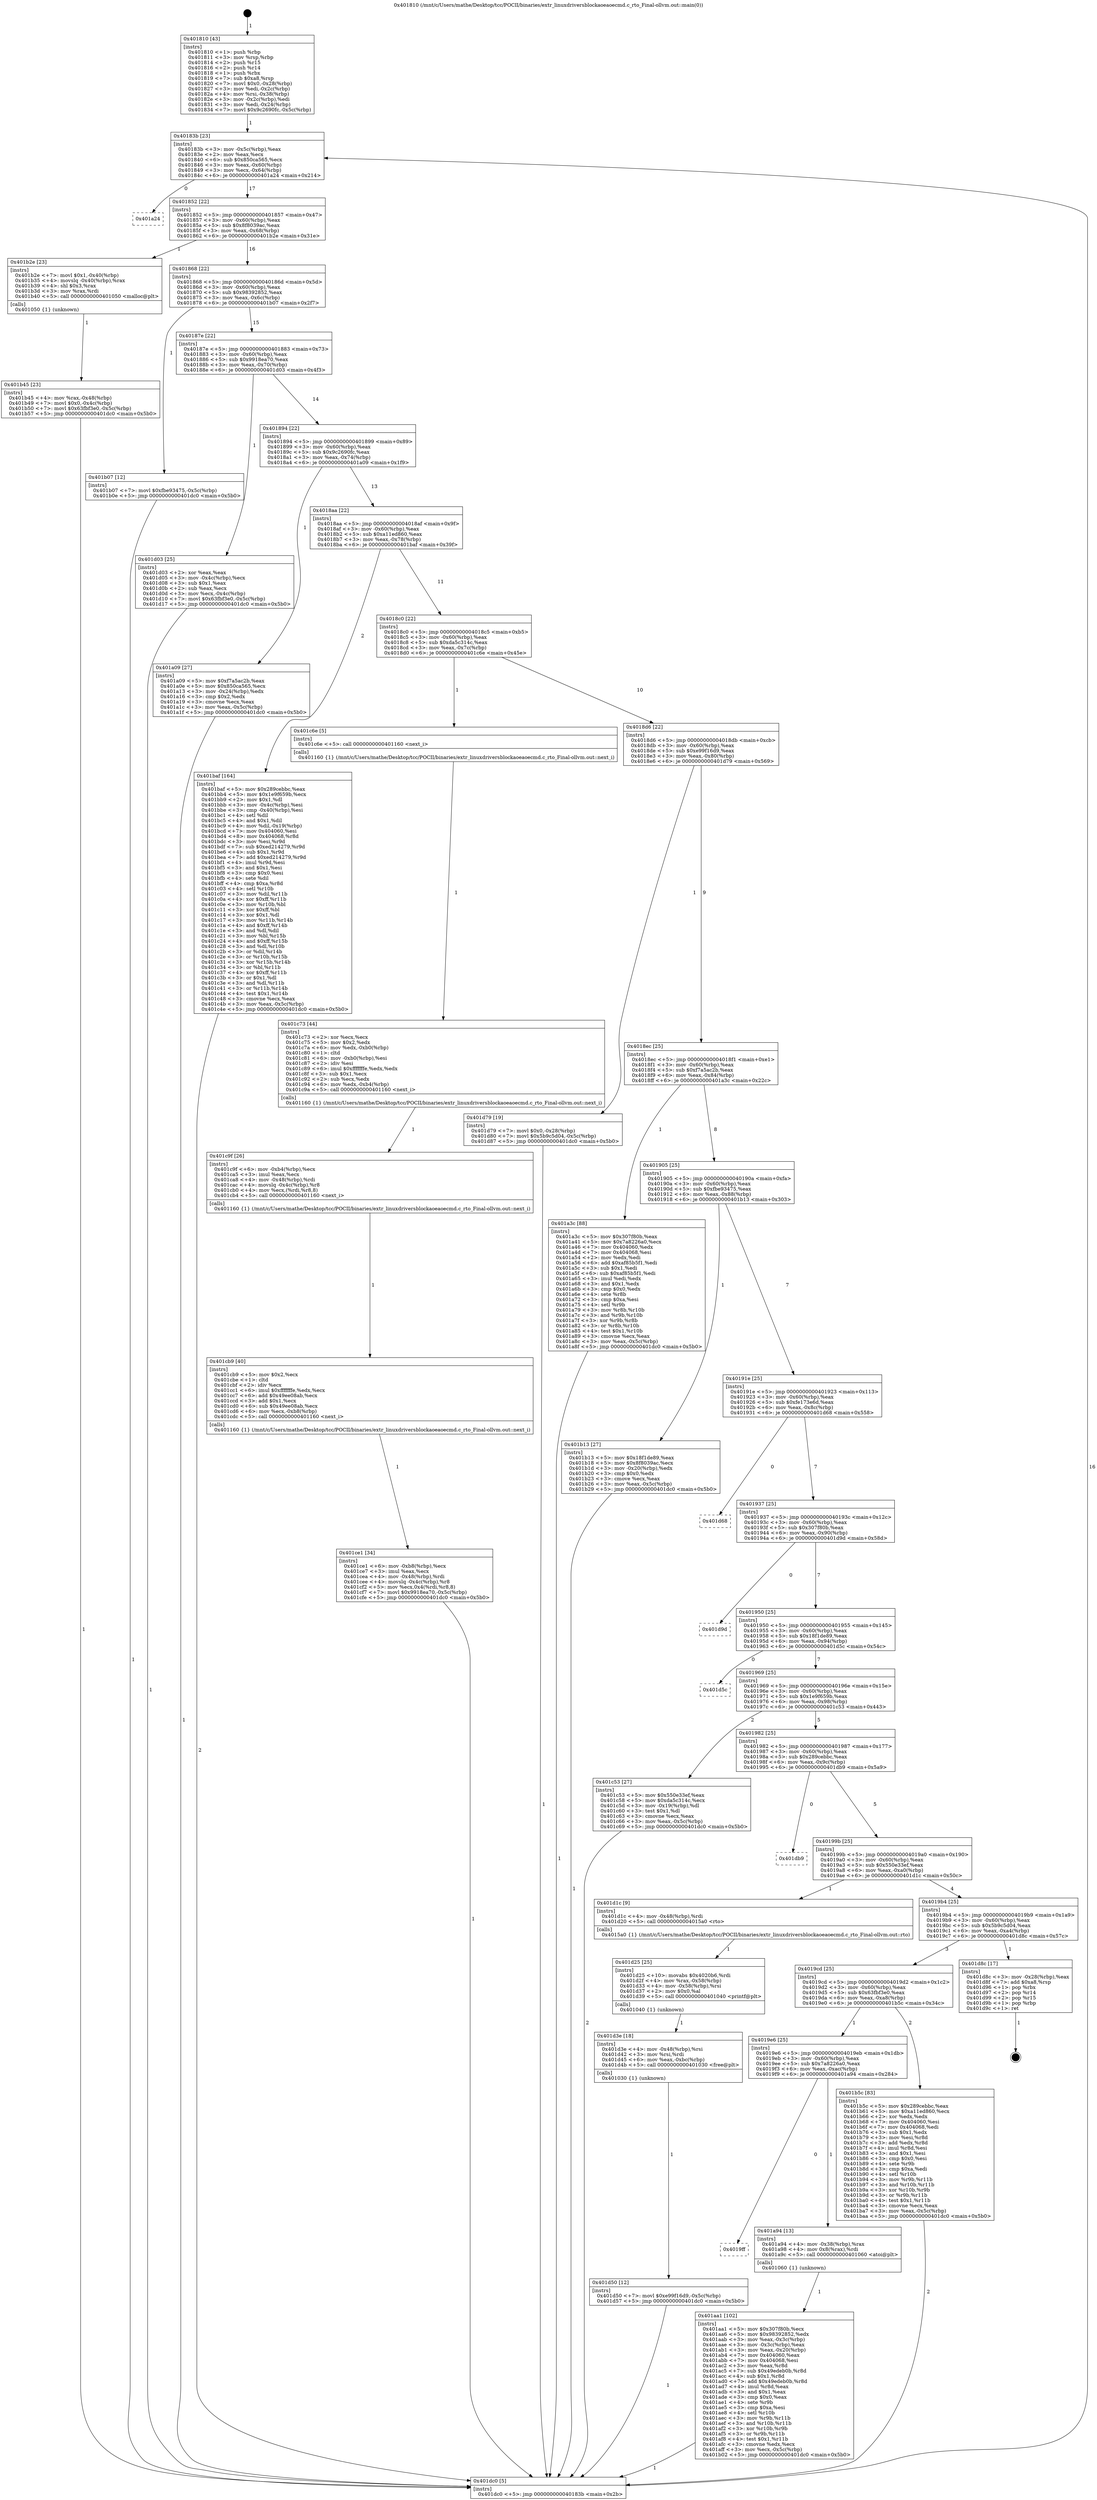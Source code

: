 digraph "0x401810" {
  label = "0x401810 (/mnt/c/Users/mathe/Desktop/tcc/POCII/binaries/extr_linuxdriversblockaoeaoecmd.c_rto_Final-ollvm.out::main(0))"
  labelloc = "t"
  node[shape=record]

  Entry [label="",width=0.3,height=0.3,shape=circle,fillcolor=black,style=filled]
  "0x40183b" [label="{
     0x40183b [23]\l
     | [instrs]\l
     &nbsp;&nbsp;0x40183b \<+3\>: mov -0x5c(%rbp),%eax\l
     &nbsp;&nbsp;0x40183e \<+2\>: mov %eax,%ecx\l
     &nbsp;&nbsp;0x401840 \<+6\>: sub $0x850ca565,%ecx\l
     &nbsp;&nbsp;0x401846 \<+3\>: mov %eax,-0x60(%rbp)\l
     &nbsp;&nbsp;0x401849 \<+3\>: mov %ecx,-0x64(%rbp)\l
     &nbsp;&nbsp;0x40184c \<+6\>: je 0000000000401a24 \<main+0x214\>\l
  }"]
  "0x401a24" [label="{
     0x401a24\l
  }", style=dashed]
  "0x401852" [label="{
     0x401852 [22]\l
     | [instrs]\l
     &nbsp;&nbsp;0x401852 \<+5\>: jmp 0000000000401857 \<main+0x47\>\l
     &nbsp;&nbsp;0x401857 \<+3\>: mov -0x60(%rbp),%eax\l
     &nbsp;&nbsp;0x40185a \<+5\>: sub $0x8f8039ac,%eax\l
     &nbsp;&nbsp;0x40185f \<+3\>: mov %eax,-0x68(%rbp)\l
     &nbsp;&nbsp;0x401862 \<+6\>: je 0000000000401b2e \<main+0x31e\>\l
  }"]
  Exit [label="",width=0.3,height=0.3,shape=circle,fillcolor=black,style=filled,peripheries=2]
  "0x401b2e" [label="{
     0x401b2e [23]\l
     | [instrs]\l
     &nbsp;&nbsp;0x401b2e \<+7\>: movl $0x1,-0x40(%rbp)\l
     &nbsp;&nbsp;0x401b35 \<+4\>: movslq -0x40(%rbp),%rax\l
     &nbsp;&nbsp;0x401b39 \<+4\>: shl $0x3,%rax\l
     &nbsp;&nbsp;0x401b3d \<+3\>: mov %rax,%rdi\l
     &nbsp;&nbsp;0x401b40 \<+5\>: call 0000000000401050 \<malloc@plt\>\l
     | [calls]\l
     &nbsp;&nbsp;0x401050 \{1\} (unknown)\l
  }"]
  "0x401868" [label="{
     0x401868 [22]\l
     | [instrs]\l
     &nbsp;&nbsp;0x401868 \<+5\>: jmp 000000000040186d \<main+0x5d\>\l
     &nbsp;&nbsp;0x40186d \<+3\>: mov -0x60(%rbp),%eax\l
     &nbsp;&nbsp;0x401870 \<+5\>: sub $0x98392852,%eax\l
     &nbsp;&nbsp;0x401875 \<+3\>: mov %eax,-0x6c(%rbp)\l
     &nbsp;&nbsp;0x401878 \<+6\>: je 0000000000401b07 \<main+0x2f7\>\l
  }"]
  "0x401d50" [label="{
     0x401d50 [12]\l
     | [instrs]\l
     &nbsp;&nbsp;0x401d50 \<+7\>: movl $0xe99f16d9,-0x5c(%rbp)\l
     &nbsp;&nbsp;0x401d57 \<+5\>: jmp 0000000000401dc0 \<main+0x5b0\>\l
  }"]
  "0x401b07" [label="{
     0x401b07 [12]\l
     | [instrs]\l
     &nbsp;&nbsp;0x401b07 \<+7\>: movl $0xfbe93475,-0x5c(%rbp)\l
     &nbsp;&nbsp;0x401b0e \<+5\>: jmp 0000000000401dc0 \<main+0x5b0\>\l
  }"]
  "0x40187e" [label="{
     0x40187e [22]\l
     | [instrs]\l
     &nbsp;&nbsp;0x40187e \<+5\>: jmp 0000000000401883 \<main+0x73\>\l
     &nbsp;&nbsp;0x401883 \<+3\>: mov -0x60(%rbp),%eax\l
     &nbsp;&nbsp;0x401886 \<+5\>: sub $0x9918ea70,%eax\l
     &nbsp;&nbsp;0x40188b \<+3\>: mov %eax,-0x70(%rbp)\l
     &nbsp;&nbsp;0x40188e \<+6\>: je 0000000000401d03 \<main+0x4f3\>\l
  }"]
  "0x401d3e" [label="{
     0x401d3e [18]\l
     | [instrs]\l
     &nbsp;&nbsp;0x401d3e \<+4\>: mov -0x48(%rbp),%rsi\l
     &nbsp;&nbsp;0x401d42 \<+3\>: mov %rsi,%rdi\l
     &nbsp;&nbsp;0x401d45 \<+6\>: mov %eax,-0xbc(%rbp)\l
     &nbsp;&nbsp;0x401d4b \<+5\>: call 0000000000401030 \<free@plt\>\l
     | [calls]\l
     &nbsp;&nbsp;0x401030 \{1\} (unknown)\l
  }"]
  "0x401d03" [label="{
     0x401d03 [25]\l
     | [instrs]\l
     &nbsp;&nbsp;0x401d03 \<+2\>: xor %eax,%eax\l
     &nbsp;&nbsp;0x401d05 \<+3\>: mov -0x4c(%rbp),%ecx\l
     &nbsp;&nbsp;0x401d08 \<+3\>: sub $0x1,%eax\l
     &nbsp;&nbsp;0x401d0b \<+2\>: sub %eax,%ecx\l
     &nbsp;&nbsp;0x401d0d \<+3\>: mov %ecx,-0x4c(%rbp)\l
     &nbsp;&nbsp;0x401d10 \<+7\>: movl $0x63fbf3e0,-0x5c(%rbp)\l
     &nbsp;&nbsp;0x401d17 \<+5\>: jmp 0000000000401dc0 \<main+0x5b0\>\l
  }"]
  "0x401894" [label="{
     0x401894 [22]\l
     | [instrs]\l
     &nbsp;&nbsp;0x401894 \<+5\>: jmp 0000000000401899 \<main+0x89\>\l
     &nbsp;&nbsp;0x401899 \<+3\>: mov -0x60(%rbp),%eax\l
     &nbsp;&nbsp;0x40189c \<+5\>: sub $0x9c2690fc,%eax\l
     &nbsp;&nbsp;0x4018a1 \<+3\>: mov %eax,-0x74(%rbp)\l
     &nbsp;&nbsp;0x4018a4 \<+6\>: je 0000000000401a09 \<main+0x1f9\>\l
  }"]
  "0x401d25" [label="{
     0x401d25 [25]\l
     | [instrs]\l
     &nbsp;&nbsp;0x401d25 \<+10\>: movabs $0x4020b6,%rdi\l
     &nbsp;&nbsp;0x401d2f \<+4\>: mov %rax,-0x58(%rbp)\l
     &nbsp;&nbsp;0x401d33 \<+4\>: mov -0x58(%rbp),%rsi\l
     &nbsp;&nbsp;0x401d37 \<+2\>: mov $0x0,%al\l
     &nbsp;&nbsp;0x401d39 \<+5\>: call 0000000000401040 \<printf@plt\>\l
     | [calls]\l
     &nbsp;&nbsp;0x401040 \{1\} (unknown)\l
  }"]
  "0x401a09" [label="{
     0x401a09 [27]\l
     | [instrs]\l
     &nbsp;&nbsp;0x401a09 \<+5\>: mov $0xf7a5ac2b,%eax\l
     &nbsp;&nbsp;0x401a0e \<+5\>: mov $0x850ca565,%ecx\l
     &nbsp;&nbsp;0x401a13 \<+3\>: mov -0x24(%rbp),%edx\l
     &nbsp;&nbsp;0x401a16 \<+3\>: cmp $0x2,%edx\l
     &nbsp;&nbsp;0x401a19 \<+3\>: cmovne %ecx,%eax\l
     &nbsp;&nbsp;0x401a1c \<+3\>: mov %eax,-0x5c(%rbp)\l
     &nbsp;&nbsp;0x401a1f \<+5\>: jmp 0000000000401dc0 \<main+0x5b0\>\l
  }"]
  "0x4018aa" [label="{
     0x4018aa [22]\l
     | [instrs]\l
     &nbsp;&nbsp;0x4018aa \<+5\>: jmp 00000000004018af \<main+0x9f\>\l
     &nbsp;&nbsp;0x4018af \<+3\>: mov -0x60(%rbp),%eax\l
     &nbsp;&nbsp;0x4018b2 \<+5\>: sub $0xa11ed860,%eax\l
     &nbsp;&nbsp;0x4018b7 \<+3\>: mov %eax,-0x78(%rbp)\l
     &nbsp;&nbsp;0x4018ba \<+6\>: je 0000000000401baf \<main+0x39f\>\l
  }"]
  "0x401dc0" [label="{
     0x401dc0 [5]\l
     | [instrs]\l
     &nbsp;&nbsp;0x401dc0 \<+5\>: jmp 000000000040183b \<main+0x2b\>\l
  }"]
  "0x401810" [label="{
     0x401810 [43]\l
     | [instrs]\l
     &nbsp;&nbsp;0x401810 \<+1\>: push %rbp\l
     &nbsp;&nbsp;0x401811 \<+3\>: mov %rsp,%rbp\l
     &nbsp;&nbsp;0x401814 \<+2\>: push %r15\l
     &nbsp;&nbsp;0x401816 \<+2\>: push %r14\l
     &nbsp;&nbsp;0x401818 \<+1\>: push %rbx\l
     &nbsp;&nbsp;0x401819 \<+7\>: sub $0xa8,%rsp\l
     &nbsp;&nbsp;0x401820 \<+7\>: movl $0x0,-0x28(%rbp)\l
     &nbsp;&nbsp;0x401827 \<+3\>: mov %edi,-0x2c(%rbp)\l
     &nbsp;&nbsp;0x40182a \<+4\>: mov %rsi,-0x38(%rbp)\l
     &nbsp;&nbsp;0x40182e \<+3\>: mov -0x2c(%rbp),%edi\l
     &nbsp;&nbsp;0x401831 \<+3\>: mov %edi,-0x24(%rbp)\l
     &nbsp;&nbsp;0x401834 \<+7\>: movl $0x9c2690fc,-0x5c(%rbp)\l
  }"]
  "0x401ce1" [label="{
     0x401ce1 [34]\l
     | [instrs]\l
     &nbsp;&nbsp;0x401ce1 \<+6\>: mov -0xb8(%rbp),%ecx\l
     &nbsp;&nbsp;0x401ce7 \<+3\>: imul %eax,%ecx\l
     &nbsp;&nbsp;0x401cea \<+4\>: mov -0x48(%rbp),%rdi\l
     &nbsp;&nbsp;0x401cee \<+4\>: movslq -0x4c(%rbp),%r8\l
     &nbsp;&nbsp;0x401cf2 \<+5\>: mov %ecx,0x4(%rdi,%r8,8)\l
     &nbsp;&nbsp;0x401cf7 \<+7\>: movl $0x9918ea70,-0x5c(%rbp)\l
     &nbsp;&nbsp;0x401cfe \<+5\>: jmp 0000000000401dc0 \<main+0x5b0\>\l
  }"]
  "0x401baf" [label="{
     0x401baf [164]\l
     | [instrs]\l
     &nbsp;&nbsp;0x401baf \<+5\>: mov $0x289cebbc,%eax\l
     &nbsp;&nbsp;0x401bb4 \<+5\>: mov $0x1e9f659b,%ecx\l
     &nbsp;&nbsp;0x401bb9 \<+2\>: mov $0x1,%dl\l
     &nbsp;&nbsp;0x401bbb \<+3\>: mov -0x4c(%rbp),%esi\l
     &nbsp;&nbsp;0x401bbe \<+3\>: cmp -0x40(%rbp),%esi\l
     &nbsp;&nbsp;0x401bc1 \<+4\>: setl %dil\l
     &nbsp;&nbsp;0x401bc5 \<+4\>: and $0x1,%dil\l
     &nbsp;&nbsp;0x401bc9 \<+4\>: mov %dil,-0x19(%rbp)\l
     &nbsp;&nbsp;0x401bcd \<+7\>: mov 0x404060,%esi\l
     &nbsp;&nbsp;0x401bd4 \<+8\>: mov 0x404068,%r8d\l
     &nbsp;&nbsp;0x401bdc \<+3\>: mov %esi,%r9d\l
     &nbsp;&nbsp;0x401bdf \<+7\>: sub $0xed214279,%r9d\l
     &nbsp;&nbsp;0x401be6 \<+4\>: sub $0x1,%r9d\l
     &nbsp;&nbsp;0x401bea \<+7\>: add $0xed214279,%r9d\l
     &nbsp;&nbsp;0x401bf1 \<+4\>: imul %r9d,%esi\l
     &nbsp;&nbsp;0x401bf5 \<+3\>: and $0x1,%esi\l
     &nbsp;&nbsp;0x401bf8 \<+3\>: cmp $0x0,%esi\l
     &nbsp;&nbsp;0x401bfb \<+4\>: sete %dil\l
     &nbsp;&nbsp;0x401bff \<+4\>: cmp $0xa,%r8d\l
     &nbsp;&nbsp;0x401c03 \<+4\>: setl %r10b\l
     &nbsp;&nbsp;0x401c07 \<+3\>: mov %dil,%r11b\l
     &nbsp;&nbsp;0x401c0a \<+4\>: xor $0xff,%r11b\l
     &nbsp;&nbsp;0x401c0e \<+3\>: mov %r10b,%bl\l
     &nbsp;&nbsp;0x401c11 \<+3\>: xor $0xff,%bl\l
     &nbsp;&nbsp;0x401c14 \<+3\>: xor $0x1,%dl\l
     &nbsp;&nbsp;0x401c17 \<+3\>: mov %r11b,%r14b\l
     &nbsp;&nbsp;0x401c1a \<+4\>: and $0xff,%r14b\l
     &nbsp;&nbsp;0x401c1e \<+3\>: and %dl,%dil\l
     &nbsp;&nbsp;0x401c21 \<+3\>: mov %bl,%r15b\l
     &nbsp;&nbsp;0x401c24 \<+4\>: and $0xff,%r15b\l
     &nbsp;&nbsp;0x401c28 \<+3\>: and %dl,%r10b\l
     &nbsp;&nbsp;0x401c2b \<+3\>: or %dil,%r14b\l
     &nbsp;&nbsp;0x401c2e \<+3\>: or %r10b,%r15b\l
     &nbsp;&nbsp;0x401c31 \<+3\>: xor %r15b,%r14b\l
     &nbsp;&nbsp;0x401c34 \<+3\>: or %bl,%r11b\l
     &nbsp;&nbsp;0x401c37 \<+4\>: xor $0xff,%r11b\l
     &nbsp;&nbsp;0x401c3b \<+3\>: or $0x1,%dl\l
     &nbsp;&nbsp;0x401c3e \<+3\>: and %dl,%r11b\l
     &nbsp;&nbsp;0x401c41 \<+3\>: or %r11b,%r14b\l
     &nbsp;&nbsp;0x401c44 \<+4\>: test $0x1,%r14b\l
     &nbsp;&nbsp;0x401c48 \<+3\>: cmovne %ecx,%eax\l
     &nbsp;&nbsp;0x401c4b \<+3\>: mov %eax,-0x5c(%rbp)\l
     &nbsp;&nbsp;0x401c4e \<+5\>: jmp 0000000000401dc0 \<main+0x5b0\>\l
  }"]
  "0x4018c0" [label="{
     0x4018c0 [22]\l
     | [instrs]\l
     &nbsp;&nbsp;0x4018c0 \<+5\>: jmp 00000000004018c5 \<main+0xb5\>\l
     &nbsp;&nbsp;0x4018c5 \<+3\>: mov -0x60(%rbp),%eax\l
     &nbsp;&nbsp;0x4018c8 \<+5\>: sub $0xda5c314c,%eax\l
     &nbsp;&nbsp;0x4018cd \<+3\>: mov %eax,-0x7c(%rbp)\l
     &nbsp;&nbsp;0x4018d0 \<+6\>: je 0000000000401c6e \<main+0x45e\>\l
  }"]
  "0x401cb9" [label="{
     0x401cb9 [40]\l
     | [instrs]\l
     &nbsp;&nbsp;0x401cb9 \<+5\>: mov $0x2,%ecx\l
     &nbsp;&nbsp;0x401cbe \<+1\>: cltd\l
     &nbsp;&nbsp;0x401cbf \<+2\>: idiv %ecx\l
     &nbsp;&nbsp;0x401cc1 \<+6\>: imul $0xfffffffe,%edx,%ecx\l
     &nbsp;&nbsp;0x401cc7 \<+6\>: add $0x49ee08ab,%ecx\l
     &nbsp;&nbsp;0x401ccd \<+3\>: add $0x1,%ecx\l
     &nbsp;&nbsp;0x401cd0 \<+6\>: sub $0x49ee08ab,%ecx\l
     &nbsp;&nbsp;0x401cd6 \<+6\>: mov %ecx,-0xb8(%rbp)\l
     &nbsp;&nbsp;0x401cdc \<+5\>: call 0000000000401160 \<next_i\>\l
     | [calls]\l
     &nbsp;&nbsp;0x401160 \{1\} (/mnt/c/Users/mathe/Desktop/tcc/POCII/binaries/extr_linuxdriversblockaoeaoecmd.c_rto_Final-ollvm.out::next_i)\l
  }"]
  "0x401c6e" [label="{
     0x401c6e [5]\l
     | [instrs]\l
     &nbsp;&nbsp;0x401c6e \<+5\>: call 0000000000401160 \<next_i\>\l
     | [calls]\l
     &nbsp;&nbsp;0x401160 \{1\} (/mnt/c/Users/mathe/Desktop/tcc/POCII/binaries/extr_linuxdriversblockaoeaoecmd.c_rto_Final-ollvm.out::next_i)\l
  }"]
  "0x4018d6" [label="{
     0x4018d6 [22]\l
     | [instrs]\l
     &nbsp;&nbsp;0x4018d6 \<+5\>: jmp 00000000004018db \<main+0xcb\>\l
     &nbsp;&nbsp;0x4018db \<+3\>: mov -0x60(%rbp),%eax\l
     &nbsp;&nbsp;0x4018de \<+5\>: sub $0xe99f16d9,%eax\l
     &nbsp;&nbsp;0x4018e3 \<+3\>: mov %eax,-0x80(%rbp)\l
     &nbsp;&nbsp;0x4018e6 \<+6\>: je 0000000000401d79 \<main+0x569\>\l
  }"]
  "0x401c9f" [label="{
     0x401c9f [26]\l
     | [instrs]\l
     &nbsp;&nbsp;0x401c9f \<+6\>: mov -0xb4(%rbp),%ecx\l
     &nbsp;&nbsp;0x401ca5 \<+3\>: imul %eax,%ecx\l
     &nbsp;&nbsp;0x401ca8 \<+4\>: mov -0x48(%rbp),%rdi\l
     &nbsp;&nbsp;0x401cac \<+4\>: movslq -0x4c(%rbp),%r8\l
     &nbsp;&nbsp;0x401cb0 \<+4\>: mov %ecx,(%rdi,%r8,8)\l
     &nbsp;&nbsp;0x401cb4 \<+5\>: call 0000000000401160 \<next_i\>\l
     | [calls]\l
     &nbsp;&nbsp;0x401160 \{1\} (/mnt/c/Users/mathe/Desktop/tcc/POCII/binaries/extr_linuxdriversblockaoeaoecmd.c_rto_Final-ollvm.out::next_i)\l
  }"]
  "0x401d79" [label="{
     0x401d79 [19]\l
     | [instrs]\l
     &nbsp;&nbsp;0x401d79 \<+7\>: movl $0x0,-0x28(%rbp)\l
     &nbsp;&nbsp;0x401d80 \<+7\>: movl $0x5b9c5d04,-0x5c(%rbp)\l
     &nbsp;&nbsp;0x401d87 \<+5\>: jmp 0000000000401dc0 \<main+0x5b0\>\l
  }"]
  "0x4018ec" [label="{
     0x4018ec [25]\l
     | [instrs]\l
     &nbsp;&nbsp;0x4018ec \<+5\>: jmp 00000000004018f1 \<main+0xe1\>\l
     &nbsp;&nbsp;0x4018f1 \<+3\>: mov -0x60(%rbp),%eax\l
     &nbsp;&nbsp;0x4018f4 \<+5\>: sub $0xf7a5ac2b,%eax\l
     &nbsp;&nbsp;0x4018f9 \<+6\>: mov %eax,-0x84(%rbp)\l
     &nbsp;&nbsp;0x4018ff \<+6\>: je 0000000000401a3c \<main+0x22c\>\l
  }"]
  "0x401c73" [label="{
     0x401c73 [44]\l
     | [instrs]\l
     &nbsp;&nbsp;0x401c73 \<+2\>: xor %ecx,%ecx\l
     &nbsp;&nbsp;0x401c75 \<+5\>: mov $0x2,%edx\l
     &nbsp;&nbsp;0x401c7a \<+6\>: mov %edx,-0xb0(%rbp)\l
     &nbsp;&nbsp;0x401c80 \<+1\>: cltd\l
     &nbsp;&nbsp;0x401c81 \<+6\>: mov -0xb0(%rbp),%esi\l
     &nbsp;&nbsp;0x401c87 \<+2\>: idiv %esi\l
     &nbsp;&nbsp;0x401c89 \<+6\>: imul $0xfffffffe,%edx,%edx\l
     &nbsp;&nbsp;0x401c8f \<+3\>: sub $0x1,%ecx\l
     &nbsp;&nbsp;0x401c92 \<+2\>: sub %ecx,%edx\l
     &nbsp;&nbsp;0x401c94 \<+6\>: mov %edx,-0xb4(%rbp)\l
     &nbsp;&nbsp;0x401c9a \<+5\>: call 0000000000401160 \<next_i\>\l
     | [calls]\l
     &nbsp;&nbsp;0x401160 \{1\} (/mnt/c/Users/mathe/Desktop/tcc/POCII/binaries/extr_linuxdriversblockaoeaoecmd.c_rto_Final-ollvm.out::next_i)\l
  }"]
  "0x401a3c" [label="{
     0x401a3c [88]\l
     | [instrs]\l
     &nbsp;&nbsp;0x401a3c \<+5\>: mov $0x307f80b,%eax\l
     &nbsp;&nbsp;0x401a41 \<+5\>: mov $0x7a8226a0,%ecx\l
     &nbsp;&nbsp;0x401a46 \<+7\>: mov 0x404060,%edx\l
     &nbsp;&nbsp;0x401a4d \<+7\>: mov 0x404068,%esi\l
     &nbsp;&nbsp;0x401a54 \<+2\>: mov %edx,%edi\l
     &nbsp;&nbsp;0x401a56 \<+6\>: add $0xaf85b5f1,%edi\l
     &nbsp;&nbsp;0x401a5c \<+3\>: sub $0x1,%edi\l
     &nbsp;&nbsp;0x401a5f \<+6\>: sub $0xaf85b5f1,%edi\l
     &nbsp;&nbsp;0x401a65 \<+3\>: imul %edi,%edx\l
     &nbsp;&nbsp;0x401a68 \<+3\>: and $0x1,%edx\l
     &nbsp;&nbsp;0x401a6b \<+3\>: cmp $0x0,%edx\l
     &nbsp;&nbsp;0x401a6e \<+4\>: sete %r8b\l
     &nbsp;&nbsp;0x401a72 \<+3\>: cmp $0xa,%esi\l
     &nbsp;&nbsp;0x401a75 \<+4\>: setl %r9b\l
     &nbsp;&nbsp;0x401a79 \<+3\>: mov %r8b,%r10b\l
     &nbsp;&nbsp;0x401a7c \<+3\>: and %r9b,%r10b\l
     &nbsp;&nbsp;0x401a7f \<+3\>: xor %r9b,%r8b\l
     &nbsp;&nbsp;0x401a82 \<+3\>: or %r8b,%r10b\l
     &nbsp;&nbsp;0x401a85 \<+4\>: test $0x1,%r10b\l
     &nbsp;&nbsp;0x401a89 \<+3\>: cmovne %ecx,%eax\l
     &nbsp;&nbsp;0x401a8c \<+3\>: mov %eax,-0x5c(%rbp)\l
     &nbsp;&nbsp;0x401a8f \<+5\>: jmp 0000000000401dc0 \<main+0x5b0\>\l
  }"]
  "0x401905" [label="{
     0x401905 [25]\l
     | [instrs]\l
     &nbsp;&nbsp;0x401905 \<+5\>: jmp 000000000040190a \<main+0xfa\>\l
     &nbsp;&nbsp;0x40190a \<+3\>: mov -0x60(%rbp),%eax\l
     &nbsp;&nbsp;0x40190d \<+5\>: sub $0xfbe93475,%eax\l
     &nbsp;&nbsp;0x401912 \<+6\>: mov %eax,-0x88(%rbp)\l
     &nbsp;&nbsp;0x401918 \<+6\>: je 0000000000401b13 \<main+0x303\>\l
  }"]
  "0x401b45" [label="{
     0x401b45 [23]\l
     | [instrs]\l
     &nbsp;&nbsp;0x401b45 \<+4\>: mov %rax,-0x48(%rbp)\l
     &nbsp;&nbsp;0x401b49 \<+7\>: movl $0x0,-0x4c(%rbp)\l
     &nbsp;&nbsp;0x401b50 \<+7\>: movl $0x63fbf3e0,-0x5c(%rbp)\l
     &nbsp;&nbsp;0x401b57 \<+5\>: jmp 0000000000401dc0 \<main+0x5b0\>\l
  }"]
  "0x401b13" [label="{
     0x401b13 [27]\l
     | [instrs]\l
     &nbsp;&nbsp;0x401b13 \<+5\>: mov $0x18f1de89,%eax\l
     &nbsp;&nbsp;0x401b18 \<+5\>: mov $0x8f8039ac,%ecx\l
     &nbsp;&nbsp;0x401b1d \<+3\>: mov -0x20(%rbp),%edx\l
     &nbsp;&nbsp;0x401b20 \<+3\>: cmp $0x0,%edx\l
     &nbsp;&nbsp;0x401b23 \<+3\>: cmove %ecx,%eax\l
     &nbsp;&nbsp;0x401b26 \<+3\>: mov %eax,-0x5c(%rbp)\l
     &nbsp;&nbsp;0x401b29 \<+5\>: jmp 0000000000401dc0 \<main+0x5b0\>\l
  }"]
  "0x40191e" [label="{
     0x40191e [25]\l
     | [instrs]\l
     &nbsp;&nbsp;0x40191e \<+5\>: jmp 0000000000401923 \<main+0x113\>\l
     &nbsp;&nbsp;0x401923 \<+3\>: mov -0x60(%rbp),%eax\l
     &nbsp;&nbsp;0x401926 \<+5\>: sub $0xfe173e6d,%eax\l
     &nbsp;&nbsp;0x40192b \<+6\>: mov %eax,-0x8c(%rbp)\l
     &nbsp;&nbsp;0x401931 \<+6\>: je 0000000000401d68 \<main+0x558\>\l
  }"]
  "0x401aa1" [label="{
     0x401aa1 [102]\l
     | [instrs]\l
     &nbsp;&nbsp;0x401aa1 \<+5\>: mov $0x307f80b,%ecx\l
     &nbsp;&nbsp;0x401aa6 \<+5\>: mov $0x98392852,%edx\l
     &nbsp;&nbsp;0x401aab \<+3\>: mov %eax,-0x3c(%rbp)\l
     &nbsp;&nbsp;0x401aae \<+3\>: mov -0x3c(%rbp),%eax\l
     &nbsp;&nbsp;0x401ab1 \<+3\>: mov %eax,-0x20(%rbp)\l
     &nbsp;&nbsp;0x401ab4 \<+7\>: mov 0x404060,%eax\l
     &nbsp;&nbsp;0x401abb \<+7\>: mov 0x404068,%esi\l
     &nbsp;&nbsp;0x401ac2 \<+3\>: mov %eax,%r8d\l
     &nbsp;&nbsp;0x401ac5 \<+7\>: sub $0x49edeb0b,%r8d\l
     &nbsp;&nbsp;0x401acc \<+4\>: sub $0x1,%r8d\l
     &nbsp;&nbsp;0x401ad0 \<+7\>: add $0x49edeb0b,%r8d\l
     &nbsp;&nbsp;0x401ad7 \<+4\>: imul %r8d,%eax\l
     &nbsp;&nbsp;0x401adb \<+3\>: and $0x1,%eax\l
     &nbsp;&nbsp;0x401ade \<+3\>: cmp $0x0,%eax\l
     &nbsp;&nbsp;0x401ae1 \<+4\>: sete %r9b\l
     &nbsp;&nbsp;0x401ae5 \<+3\>: cmp $0xa,%esi\l
     &nbsp;&nbsp;0x401ae8 \<+4\>: setl %r10b\l
     &nbsp;&nbsp;0x401aec \<+3\>: mov %r9b,%r11b\l
     &nbsp;&nbsp;0x401aef \<+3\>: and %r10b,%r11b\l
     &nbsp;&nbsp;0x401af2 \<+3\>: xor %r10b,%r9b\l
     &nbsp;&nbsp;0x401af5 \<+3\>: or %r9b,%r11b\l
     &nbsp;&nbsp;0x401af8 \<+4\>: test $0x1,%r11b\l
     &nbsp;&nbsp;0x401afc \<+3\>: cmovne %edx,%ecx\l
     &nbsp;&nbsp;0x401aff \<+3\>: mov %ecx,-0x5c(%rbp)\l
     &nbsp;&nbsp;0x401b02 \<+5\>: jmp 0000000000401dc0 \<main+0x5b0\>\l
  }"]
  "0x401d68" [label="{
     0x401d68\l
  }", style=dashed]
  "0x401937" [label="{
     0x401937 [25]\l
     | [instrs]\l
     &nbsp;&nbsp;0x401937 \<+5\>: jmp 000000000040193c \<main+0x12c\>\l
     &nbsp;&nbsp;0x40193c \<+3\>: mov -0x60(%rbp),%eax\l
     &nbsp;&nbsp;0x40193f \<+5\>: sub $0x307f80b,%eax\l
     &nbsp;&nbsp;0x401944 \<+6\>: mov %eax,-0x90(%rbp)\l
     &nbsp;&nbsp;0x40194a \<+6\>: je 0000000000401d9d \<main+0x58d\>\l
  }"]
  "0x4019ff" [label="{
     0x4019ff\l
  }", style=dashed]
  "0x401d9d" [label="{
     0x401d9d\l
  }", style=dashed]
  "0x401950" [label="{
     0x401950 [25]\l
     | [instrs]\l
     &nbsp;&nbsp;0x401950 \<+5\>: jmp 0000000000401955 \<main+0x145\>\l
     &nbsp;&nbsp;0x401955 \<+3\>: mov -0x60(%rbp),%eax\l
     &nbsp;&nbsp;0x401958 \<+5\>: sub $0x18f1de89,%eax\l
     &nbsp;&nbsp;0x40195d \<+6\>: mov %eax,-0x94(%rbp)\l
     &nbsp;&nbsp;0x401963 \<+6\>: je 0000000000401d5c \<main+0x54c\>\l
  }"]
  "0x401a94" [label="{
     0x401a94 [13]\l
     | [instrs]\l
     &nbsp;&nbsp;0x401a94 \<+4\>: mov -0x38(%rbp),%rax\l
     &nbsp;&nbsp;0x401a98 \<+4\>: mov 0x8(%rax),%rdi\l
     &nbsp;&nbsp;0x401a9c \<+5\>: call 0000000000401060 \<atoi@plt\>\l
     | [calls]\l
     &nbsp;&nbsp;0x401060 \{1\} (unknown)\l
  }"]
  "0x401d5c" [label="{
     0x401d5c\l
  }", style=dashed]
  "0x401969" [label="{
     0x401969 [25]\l
     | [instrs]\l
     &nbsp;&nbsp;0x401969 \<+5\>: jmp 000000000040196e \<main+0x15e\>\l
     &nbsp;&nbsp;0x40196e \<+3\>: mov -0x60(%rbp),%eax\l
     &nbsp;&nbsp;0x401971 \<+5\>: sub $0x1e9f659b,%eax\l
     &nbsp;&nbsp;0x401976 \<+6\>: mov %eax,-0x98(%rbp)\l
     &nbsp;&nbsp;0x40197c \<+6\>: je 0000000000401c53 \<main+0x443\>\l
  }"]
  "0x4019e6" [label="{
     0x4019e6 [25]\l
     | [instrs]\l
     &nbsp;&nbsp;0x4019e6 \<+5\>: jmp 00000000004019eb \<main+0x1db\>\l
     &nbsp;&nbsp;0x4019eb \<+3\>: mov -0x60(%rbp),%eax\l
     &nbsp;&nbsp;0x4019ee \<+5\>: sub $0x7a8226a0,%eax\l
     &nbsp;&nbsp;0x4019f3 \<+6\>: mov %eax,-0xac(%rbp)\l
     &nbsp;&nbsp;0x4019f9 \<+6\>: je 0000000000401a94 \<main+0x284\>\l
  }"]
  "0x401c53" [label="{
     0x401c53 [27]\l
     | [instrs]\l
     &nbsp;&nbsp;0x401c53 \<+5\>: mov $0x550e33ef,%eax\l
     &nbsp;&nbsp;0x401c58 \<+5\>: mov $0xda5c314c,%ecx\l
     &nbsp;&nbsp;0x401c5d \<+3\>: mov -0x19(%rbp),%dl\l
     &nbsp;&nbsp;0x401c60 \<+3\>: test $0x1,%dl\l
     &nbsp;&nbsp;0x401c63 \<+3\>: cmovne %ecx,%eax\l
     &nbsp;&nbsp;0x401c66 \<+3\>: mov %eax,-0x5c(%rbp)\l
     &nbsp;&nbsp;0x401c69 \<+5\>: jmp 0000000000401dc0 \<main+0x5b0\>\l
  }"]
  "0x401982" [label="{
     0x401982 [25]\l
     | [instrs]\l
     &nbsp;&nbsp;0x401982 \<+5\>: jmp 0000000000401987 \<main+0x177\>\l
     &nbsp;&nbsp;0x401987 \<+3\>: mov -0x60(%rbp),%eax\l
     &nbsp;&nbsp;0x40198a \<+5\>: sub $0x289cebbc,%eax\l
     &nbsp;&nbsp;0x40198f \<+6\>: mov %eax,-0x9c(%rbp)\l
     &nbsp;&nbsp;0x401995 \<+6\>: je 0000000000401db9 \<main+0x5a9\>\l
  }"]
  "0x401b5c" [label="{
     0x401b5c [83]\l
     | [instrs]\l
     &nbsp;&nbsp;0x401b5c \<+5\>: mov $0x289cebbc,%eax\l
     &nbsp;&nbsp;0x401b61 \<+5\>: mov $0xa11ed860,%ecx\l
     &nbsp;&nbsp;0x401b66 \<+2\>: xor %edx,%edx\l
     &nbsp;&nbsp;0x401b68 \<+7\>: mov 0x404060,%esi\l
     &nbsp;&nbsp;0x401b6f \<+7\>: mov 0x404068,%edi\l
     &nbsp;&nbsp;0x401b76 \<+3\>: sub $0x1,%edx\l
     &nbsp;&nbsp;0x401b79 \<+3\>: mov %esi,%r8d\l
     &nbsp;&nbsp;0x401b7c \<+3\>: add %edx,%r8d\l
     &nbsp;&nbsp;0x401b7f \<+4\>: imul %r8d,%esi\l
     &nbsp;&nbsp;0x401b83 \<+3\>: and $0x1,%esi\l
     &nbsp;&nbsp;0x401b86 \<+3\>: cmp $0x0,%esi\l
     &nbsp;&nbsp;0x401b89 \<+4\>: sete %r9b\l
     &nbsp;&nbsp;0x401b8d \<+3\>: cmp $0xa,%edi\l
     &nbsp;&nbsp;0x401b90 \<+4\>: setl %r10b\l
     &nbsp;&nbsp;0x401b94 \<+3\>: mov %r9b,%r11b\l
     &nbsp;&nbsp;0x401b97 \<+3\>: and %r10b,%r11b\l
     &nbsp;&nbsp;0x401b9a \<+3\>: xor %r10b,%r9b\l
     &nbsp;&nbsp;0x401b9d \<+3\>: or %r9b,%r11b\l
     &nbsp;&nbsp;0x401ba0 \<+4\>: test $0x1,%r11b\l
     &nbsp;&nbsp;0x401ba4 \<+3\>: cmovne %ecx,%eax\l
     &nbsp;&nbsp;0x401ba7 \<+3\>: mov %eax,-0x5c(%rbp)\l
     &nbsp;&nbsp;0x401baa \<+5\>: jmp 0000000000401dc0 \<main+0x5b0\>\l
  }"]
  "0x401db9" [label="{
     0x401db9\l
  }", style=dashed]
  "0x40199b" [label="{
     0x40199b [25]\l
     | [instrs]\l
     &nbsp;&nbsp;0x40199b \<+5\>: jmp 00000000004019a0 \<main+0x190\>\l
     &nbsp;&nbsp;0x4019a0 \<+3\>: mov -0x60(%rbp),%eax\l
     &nbsp;&nbsp;0x4019a3 \<+5\>: sub $0x550e33ef,%eax\l
     &nbsp;&nbsp;0x4019a8 \<+6\>: mov %eax,-0xa0(%rbp)\l
     &nbsp;&nbsp;0x4019ae \<+6\>: je 0000000000401d1c \<main+0x50c\>\l
  }"]
  "0x4019cd" [label="{
     0x4019cd [25]\l
     | [instrs]\l
     &nbsp;&nbsp;0x4019cd \<+5\>: jmp 00000000004019d2 \<main+0x1c2\>\l
     &nbsp;&nbsp;0x4019d2 \<+3\>: mov -0x60(%rbp),%eax\l
     &nbsp;&nbsp;0x4019d5 \<+5\>: sub $0x63fbf3e0,%eax\l
     &nbsp;&nbsp;0x4019da \<+6\>: mov %eax,-0xa8(%rbp)\l
     &nbsp;&nbsp;0x4019e0 \<+6\>: je 0000000000401b5c \<main+0x34c\>\l
  }"]
  "0x401d1c" [label="{
     0x401d1c [9]\l
     | [instrs]\l
     &nbsp;&nbsp;0x401d1c \<+4\>: mov -0x48(%rbp),%rdi\l
     &nbsp;&nbsp;0x401d20 \<+5\>: call 00000000004015a0 \<rto\>\l
     | [calls]\l
     &nbsp;&nbsp;0x4015a0 \{1\} (/mnt/c/Users/mathe/Desktop/tcc/POCII/binaries/extr_linuxdriversblockaoeaoecmd.c_rto_Final-ollvm.out::rto)\l
  }"]
  "0x4019b4" [label="{
     0x4019b4 [25]\l
     | [instrs]\l
     &nbsp;&nbsp;0x4019b4 \<+5\>: jmp 00000000004019b9 \<main+0x1a9\>\l
     &nbsp;&nbsp;0x4019b9 \<+3\>: mov -0x60(%rbp),%eax\l
     &nbsp;&nbsp;0x4019bc \<+5\>: sub $0x5b9c5d04,%eax\l
     &nbsp;&nbsp;0x4019c1 \<+6\>: mov %eax,-0xa4(%rbp)\l
     &nbsp;&nbsp;0x4019c7 \<+6\>: je 0000000000401d8c \<main+0x57c\>\l
  }"]
  "0x401d8c" [label="{
     0x401d8c [17]\l
     | [instrs]\l
     &nbsp;&nbsp;0x401d8c \<+3\>: mov -0x28(%rbp),%eax\l
     &nbsp;&nbsp;0x401d8f \<+7\>: add $0xa8,%rsp\l
     &nbsp;&nbsp;0x401d96 \<+1\>: pop %rbx\l
     &nbsp;&nbsp;0x401d97 \<+2\>: pop %r14\l
     &nbsp;&nbsp;0x401d99 \<+2\>: pop %r15\l
     &nbsp;&nbsp;0x401d9b \<+1\>: pop %rbp\l
     &nbsp;&nbsp;0x401d9c \<+1\>: ret\l
  }"]
  Entry -> "0x401810" [label=" 1"]
  "0x40183b" -> "0x401a24" [label=" 0"]
  "0x40183b" -> "0x401852" [label=" 17"]
  "0x401d8c" -> Exit [label=" 1"]
  "0x401852" -> "0x401b2e" [label=" 1"]
  "0x401852" -> "0x401868" [label=" 16"]
  "0x401d79" -> "0x401dc0" [label=" 1"]
  "0x401868" -> "0x401b07" [label=" 1"]
  "0x401868" -> "0x40187e" [label=" 15"]
  "0x401d50" -> "0x401dc0" [label=" 1"]
  "0x40187e" -> "0x401d03" [label=" 1"]
  "0x40187e" -> "0x401894" [label=" 14"]
  "0x401d3e" -> "0x401d50" [label=" 1"]
  "0x401894" -> "0x401a09" [label=" 1"]
  "0x401894" -> "0x4018aa" [label=" 13"]
  "0x401a09" -> "0x401dc0" [label=" 1"]
  "0x401810" -> "0x40183b" [label=" 1"]
  "0x401dc0" -> "0x40183b" [label=" 16"]
  "0x401d25" -> "0x401d3e" [label=" 1"]
  "0x4018aa" -> "0x401baf" [label=" 2"]
  "0x4018aa" -> "0x4018c0" [label=" 11"]
  "0x401d1c" -> "0x401d25" [label=" 1"]
  "0x4018c0" -> "0x401c6e" [label=" 1"]
  "0x4018c0" -> "0x4018d6" [label=" 10"]
  "0x401d03" -> "0x401dc0" [label=" 1"]
  "0x4018d6" -> "0x401d79" [label=" 1"]
  "0x4018d6" -> "0x4018ec" [label=" 9"]
  "0x401ce1" -> "0x401dc0" [label=" 1"]
  "0x4018ec" -> "0x401a3c" [label=" 1"]
  "0x4018ec" -> "0x401905" [label=" 8"]
  "0x401a3c" -> "0x401dc0" [label=" 1"]
  "0x401cb9" -> "0x401ce1" [label=" 1"]
  "0x401905" -> "0x401b13" [label=" 1"]
  "0x401905" -> "0x40191e" [label=" 7"]
  "0x401c9f" -> "0x401cb9" [label=" 1"]
  "0x40191e" -> "0x401d68" [label=" 0"]
  "0x40191e" -> "0x401937" [label=" 7"]
  "0x401c73" -> "0x401c9f" [label=" 1"]
  "0x401937" -> "0x401d9d" [label=" 0"]
  "0x401937" -> "0x401950" [label=" 7"]
  "0x401c6e" -> "0x401c73" [label=" 1"]
  "0x401950" -> "0x401d5c" [label=" 0"]
  "0x401950" -> "0x401969" [label=" 7"]
  "0x401c53" -> "0x401dc0" [label=" 2"]
  "0x401969" -> "0x401c53" [label=" 2"]
  "0x401969" -> "0x401982" [label=" 5"]
  "0x401b5c" -> "0x401dc0" [label=" 2"]
  "0x401982" -> "0x401db9" [label=" 0"]
  "0x401982" -> "0x40199b" [label=" 5"]
  "0x401b45" -> "0x401dc0" [label=" 1"]
  "0x40199b" -> "0x401d1c" [label=" 1"]
  "0x40199b" -> "0x4019b4" [label=" 4"]
  "0x401b13" -> "0x401dc0" [label=" 1"]
  "0x4019b4" -> "0x401d8c" [label=" 1"]
  "0x4019b4" -> "0x4019cd" [label=" 3"]
  "0x401b2e" -> "0x401b45" [label=" 1"]
  "0x4019cd" -> "0x401b5c" [label=" 2"]
  "0x4019cd" -> "0x4019e6" [label=" 1"]
  "0x401baf" -> "0x401dc0" [label=" 2"]
  "0x4019e6" -> "0x401a94" [label=" 1"]
  "0x4019e6" -> "0x4019ff" [label=" 0"]
  "0x401a94" -> "0x401aa1" [label=" 1"]
  "0x401aa1" -> "0x401dc0" [label=" 1"]
  "0x401b07" -> "0x401dc0" [label=" 1"]
}
